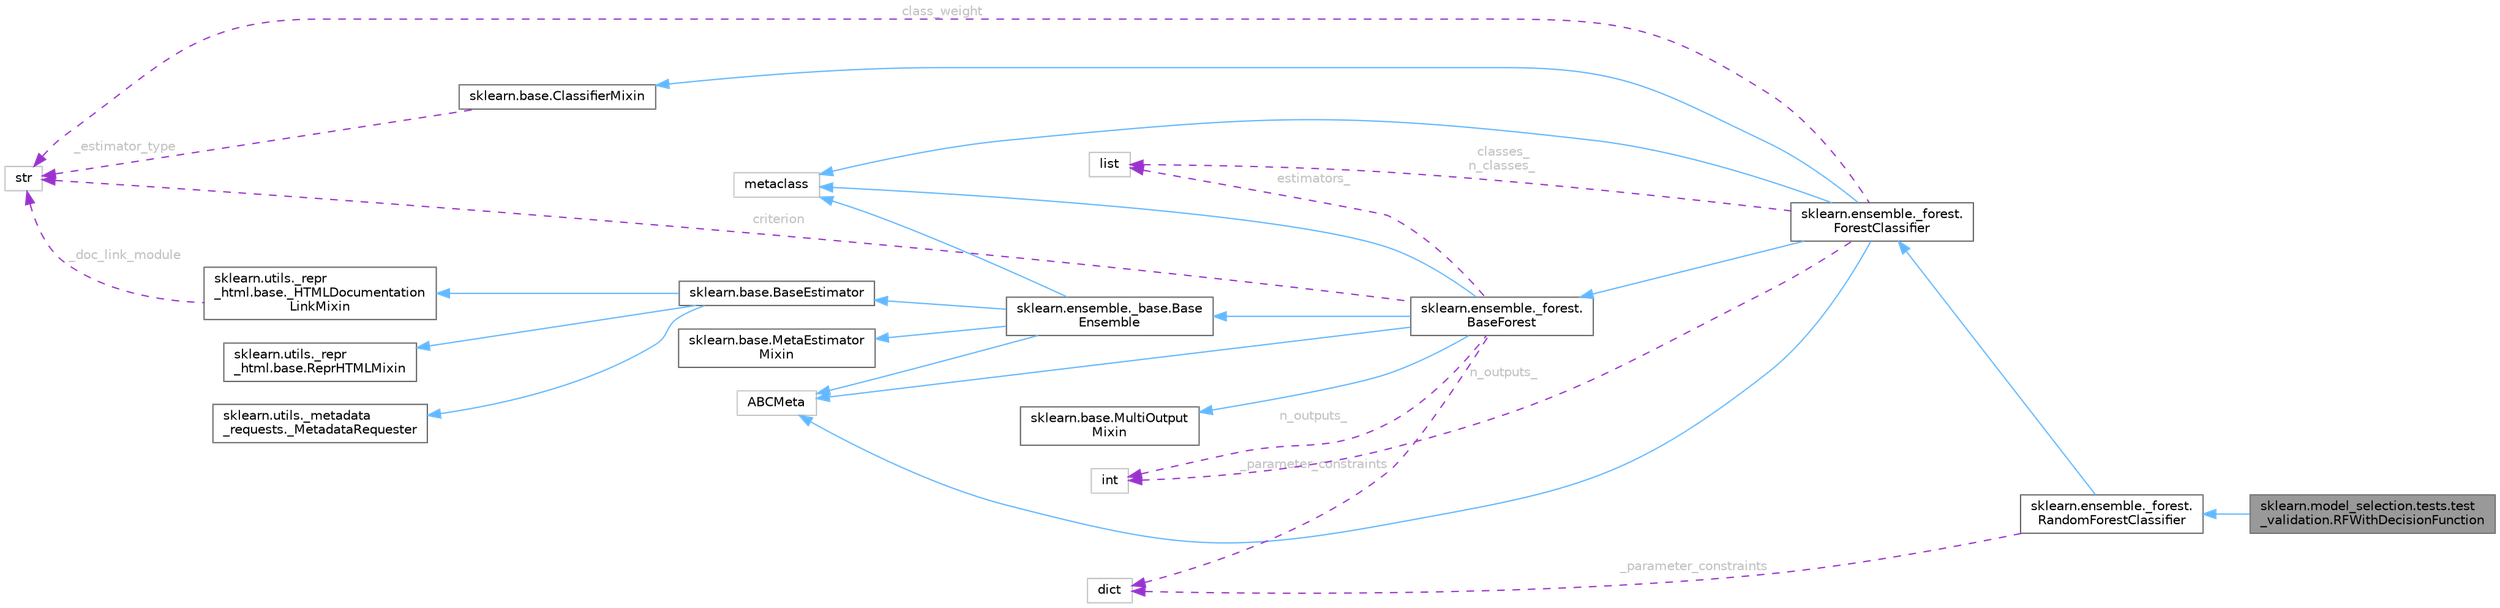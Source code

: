 digraph "sklearn.model_selection.tests.test_validation.RFWithDecisionFunction"
{
 // LATEX_PDF_SIZE
  bgcolor="transparent";
  edge [fontname=Helvetica,fontsize=10,labelfontname=Helvetica,labelfontsize=10];
  node [fontname=Helvetica,fontsize=10,shape=box,height=0.2,width=0.4];
  rankdir="LR";
  Node1 [id="Node000001",label="sklearn.model_selection.tests.test\l_validation.RFWithDecisionFunction",height=0.2,width=0.4,color="gray40", fillcolor="grey60", style="filled", fontcolor="black",tooltip=" "];
  Node2 -> Node1 [id="edge1_Node000001_Node000002",dir="back",color="steelblue1",style="solid",tooltip=" "];
  Node2 [id="Node000002",label="sklearn.ensemble._forest.\lRandomForestClassifier",height=0.2,width=0.4,color="gray40", fillcolor="white", style="filled",URL="$dd/dde/classsklearn_1_1ensemble_1_1__forest_1_1RandomForestClassifier.html",tooltip=" "];
  Node3 -> Node2 [id="edge2_Node000002_Node000003",dir="back",color="steelblue1",style="solid",tooltip=" "];
  Node3 [id="Node000003",label="sklearn.ensemble._forest.\lForestClassifier",height=0.2,width=0.4,color="gray40", fillcolor="white", style="filled",URL="$d7/d9f/classsklearn_1_1ensemble_1_1__forest_1_1ForestClassifier.html",tooltip=" "];
  Node4 -> Node3 [id="edge3_Node000003_Node000004",dir="back",color="steelblue1",style="solid",tooltip=" "];
  Node4 [id="Node000004",label="sklearn.base.ClassifierMixin",height=0.2,width=0.4,color="gray40", fillcolor="white", style="filled",URL="$d2/d39/classsklearn_1_1base_1_1ClassifierMixin.html",tooltip=" "];
  Node5 -> Node4 [id="edge4_Node000004_Node000005",dir="back",color="darkorchid3",style="dashed",tooltip=" ",label=" _estimator_type",fontcolor="grey" ];
  Node5 [id="Node000005",label="str",height=0.2,width=0.4,color="grey75", fillcolor="white", style="filled",tooltip=" "];
  Node6 -> Node3 [id="edge5_Node000003_Node000006",dir="back",color="steelblue1",style="solid",tooltip=" "];
  Node6 [id="Node000006",label="sklearn.ensemble._forest.\lBaseForest",height=0.2,width=0.4,color="gray40", fillcolor="white", style="filled",URL="$d4/d07/classsklearn_1_1ensemble_1_1__forest_1_1BaseForest.html",tooltip=" "];
  Node7 -> Node6 [id="edge6_Node000006_Node000007",dir="back",color="steelblue1",style="solid",tooltip=" "];
  Node7 [id="Node000007",label="sklearn.base.MultiOutput\lMixin",height=0.2,width=0.4,color="gray40", fillcolor="white", style="filled",URL="$d4/d1c/classsklearn_1_1base_1_1MultiOutputMixin.html",tooltip=" "];
  Node8 -> Node6 [id="edge7_Node000006_Node000008",dir="back",color="steelblue1",style="solid",tooltip=" "];
  Node8 [id="Node000008",label="sklearn.ensemble._base.Base\lEnsemble",height=0.2,width=0.4,color="gray40", fillcolor="white", style="filled",URL="$d9/d0e/classsklearn_1_1ensemble_1_1__base_1_1BaseEnsemble.html",tooltip=" "];
  Node9 -> Node8 [id="edge8_Node000008_Node000009",dir="back",color="steelblue1",style="solid",tooltip=" "];
  Node9 [id="Node000009",label="sklearn.base.MetaEstimator\lMixin",height=0.2,width=0.4,color="gray40", fillcolor="white", style="filled",URL="$d4/d5a/classsklearn_1_1base_1_1MetaEstimatorMixin.html",tooltip=" "];
  Node10 -> Node8 [id="edge9_Node000008_Node000010",dir="back",color="steelblue1",style="solid",tooltip=" "];
  Node10 [id="Node000010",label="sklearn.base.BaseEstimator",height=0.2,width=0.4,color="gray40", fillcolor="white", style="filled",URL="$d3/d20/classsklearn_1_1base_1_1BaseEstimator.html",tooltip=" "];
  Node11 -> Node10 [id="edge10_Node000010_Node000011",dir="back",color="steelblue1",style="solid",tooltip=" "];
  Node11 [id="Node000011",label="sklearn.utils._repr\l_html.base.ReprHTMLMixin",height=0.2,width=0.4,color="gray40", fillcolor="white", style="filled",URL="$d3/d50/classsklearn_1_1utils_1_1__repr__html_1_1base_1_1ReprHTMLMixin.html",tooltip=" "];
  Node12 -> Node10 [id="edge11_Node000010_Node000012",dir="back",color="steelblue1",style="solid",tooltip=" "];
  Node12 [id="Node000012",label="sklearn.utils._repr\l_html.base._HTMLDocumentation\lLinkMixin",height=0.2,width=0.4,color="gray40", fillcolor="white", style="filled",URL="$d5/d05/classsklearn_1_1utils_1_1__repr__html_1_1base_1_1__HTMLDocumentationLinkMixin.html",tooltip=" "];
  Node5 -> Node12 [id="edge12_Node000012_Node000005",dir="back",color="darkorchid3",style="dashed",tooltip=" ",label=" _doc_link_module",fontcolor="grey" ];
  Node13 -> Node10 [id="edge13_Node000010_Node000013",dir="back",color="steelblue1",style="solid",tooltip=" "];
  Node13 [id="Node000013",label="sklearn.utils._metadata\l_requests._MetadataRequester",height=0.2,width=0.4,color="gray40", fillcolor="white", style="filled",URL="$d6/dfa/classsklearn_1_1utils_1_1__metadata__requests_1_1__MetadataRequester.html",tooltip=" "];
  Node14 -> Node8 [id="edge14_Node000008_Node000014",dir="back",color="steelblue1",style="solid",tooltip=" "];
  Node14 [id="Node000014",label="metaclass",height=0.2,width=0.4,color="grey75", fillcolor="white", style="filled",URL="$d1/d9a/classmetaclass.html",tooltip=" "];
  Node15 -> Node8 [id="edge15_Node000008_Node000015",dir="back",color="steelblue1",style="solid",tooltip=" "];
  Node15 [id="Node000015",label="ABCMeta",height=0.2,width=0.4,color="grey75", fillcolor="white", style="filled",URL="$df/d42/classABCMeta.html",tooltip=" "];
  Node14 -> Node6 [id="edge16_Node000006_Node000014",dir="back",color="steelblue1",style="solid",tooltip=" "];
  Node15 -> Node6 [id="edge17_Node000006_Node000015",dir="back",color="steelblue1",style="solid",tooltip=" "];
  Node16 -> Node6 [id="edge18_Node000006_Node000016",dir="back",color="darkorchid3",style="dashed",tooltip=" ",label=" _parameter_constraints",fontcolor="grey" ];
  Node16 [id="Node000016",label="dict",height=0.2,width=0.4,color="grey75", fillcolor="white", style="filled",tooltip=" "];
  Node5 -> Node6 [id="edge19_Node000006_Node000005",dir="back",color="darkorchid3",style="dashed",tooltip=" ",label=" criterion",fontcolor="grey" ];
  Node17 -> Node6 [id="edge20_Node000006_Node000017",dir="back",color="darkorchid3",style="dashed",tooltip=" ",label=" n_outputs_",fontcolor="grey" ];
  Node17 [id="Node000017",label="int",height=0.2,width=0.4,color="grey75", fillcolor="white", style="filled",tooltip=" "];
  Node18 -> Node6 [id="edge21_Node000006_Node000018",dir="back",color="darkorchid3",style="dashed",tooltip=" ",label=" estimators_",fontcolor="grey" ];
  Node18 [id="Node000018",label="list",height=0.2,width=0.4,color="grey75", fillcolor="white", style="filled",tooltip=" "];
  Node14 -> Node3 [id="edge22_Node000003_Node000014",dir="back",color="steelblue1",style="solid",tooltip=" "];
  Node15 -> Node3 [id="edge23_Node000003_Node000015",dir="back",color="steelblue1",style="solid",tooltip=" "];
  Node18 -> Node3 [id="edge24_Node000003_Node000018",dir="back",color="darkorchid3",style="dashed",tooltip=" ",label=" classes_\nn_classes_",fontcolor="grey" ];
  Node17 -> Node3 [id="edge25_Node000003_Node000017",dir="back",color="darkorchid3",style="dashed",tooltip=" ",label=" n_outputs_",fontcolor="grey" ];
  Node5 -> Node3 [id="edge26_Node000003_Node000005",dir="back",color="darkorchid3",style="dashed",tooltip=" ",label=" class_weight",fontcolor="grey" ];
  Node16 -> Node2 [id="edge27_Node000002_Node000016",dir="back",color="darkorchid3",style="dashed",tooltip=" ",label=" _parameter_constraints",fontcolor="grey" ];
}
